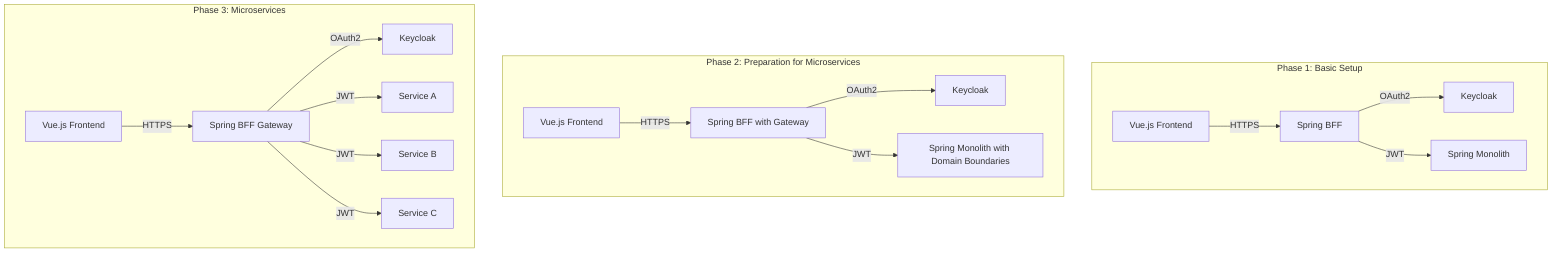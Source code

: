 graph TB
    subgraph "Phase 1: Basic Setup"
        A[Vue.js Frontend] -->|HTTPS| B[Spring BFF]
        B -->|OAuth2| C[Keycloak]
        B -->|JWT| D[Spring Monolith]
    end

    subgraph "Phase 2: Preparation for Microservices"
        A2[Vue.js Frontend] -->|HTTPS| B2[Spring BFF with Gateway]
        B2 -->|OAuth2| C2[Keycloak]
        B2 -->|JWT| D2[Spring Monolith with Domain Boundaries]
    end

    subgraph "Phase 3: Microservices"
        A3[Vue.js Frontend] -->|HTTPS| B3[Spring BFF Gateway]
        B3 -->|OAuth2| C3[Keycloak]
        B3 -->|JWT| D3[Service A]
        B3 -->|JWT| E3[Service B]
        B3 -->|JWT| F3[Service C]
    end